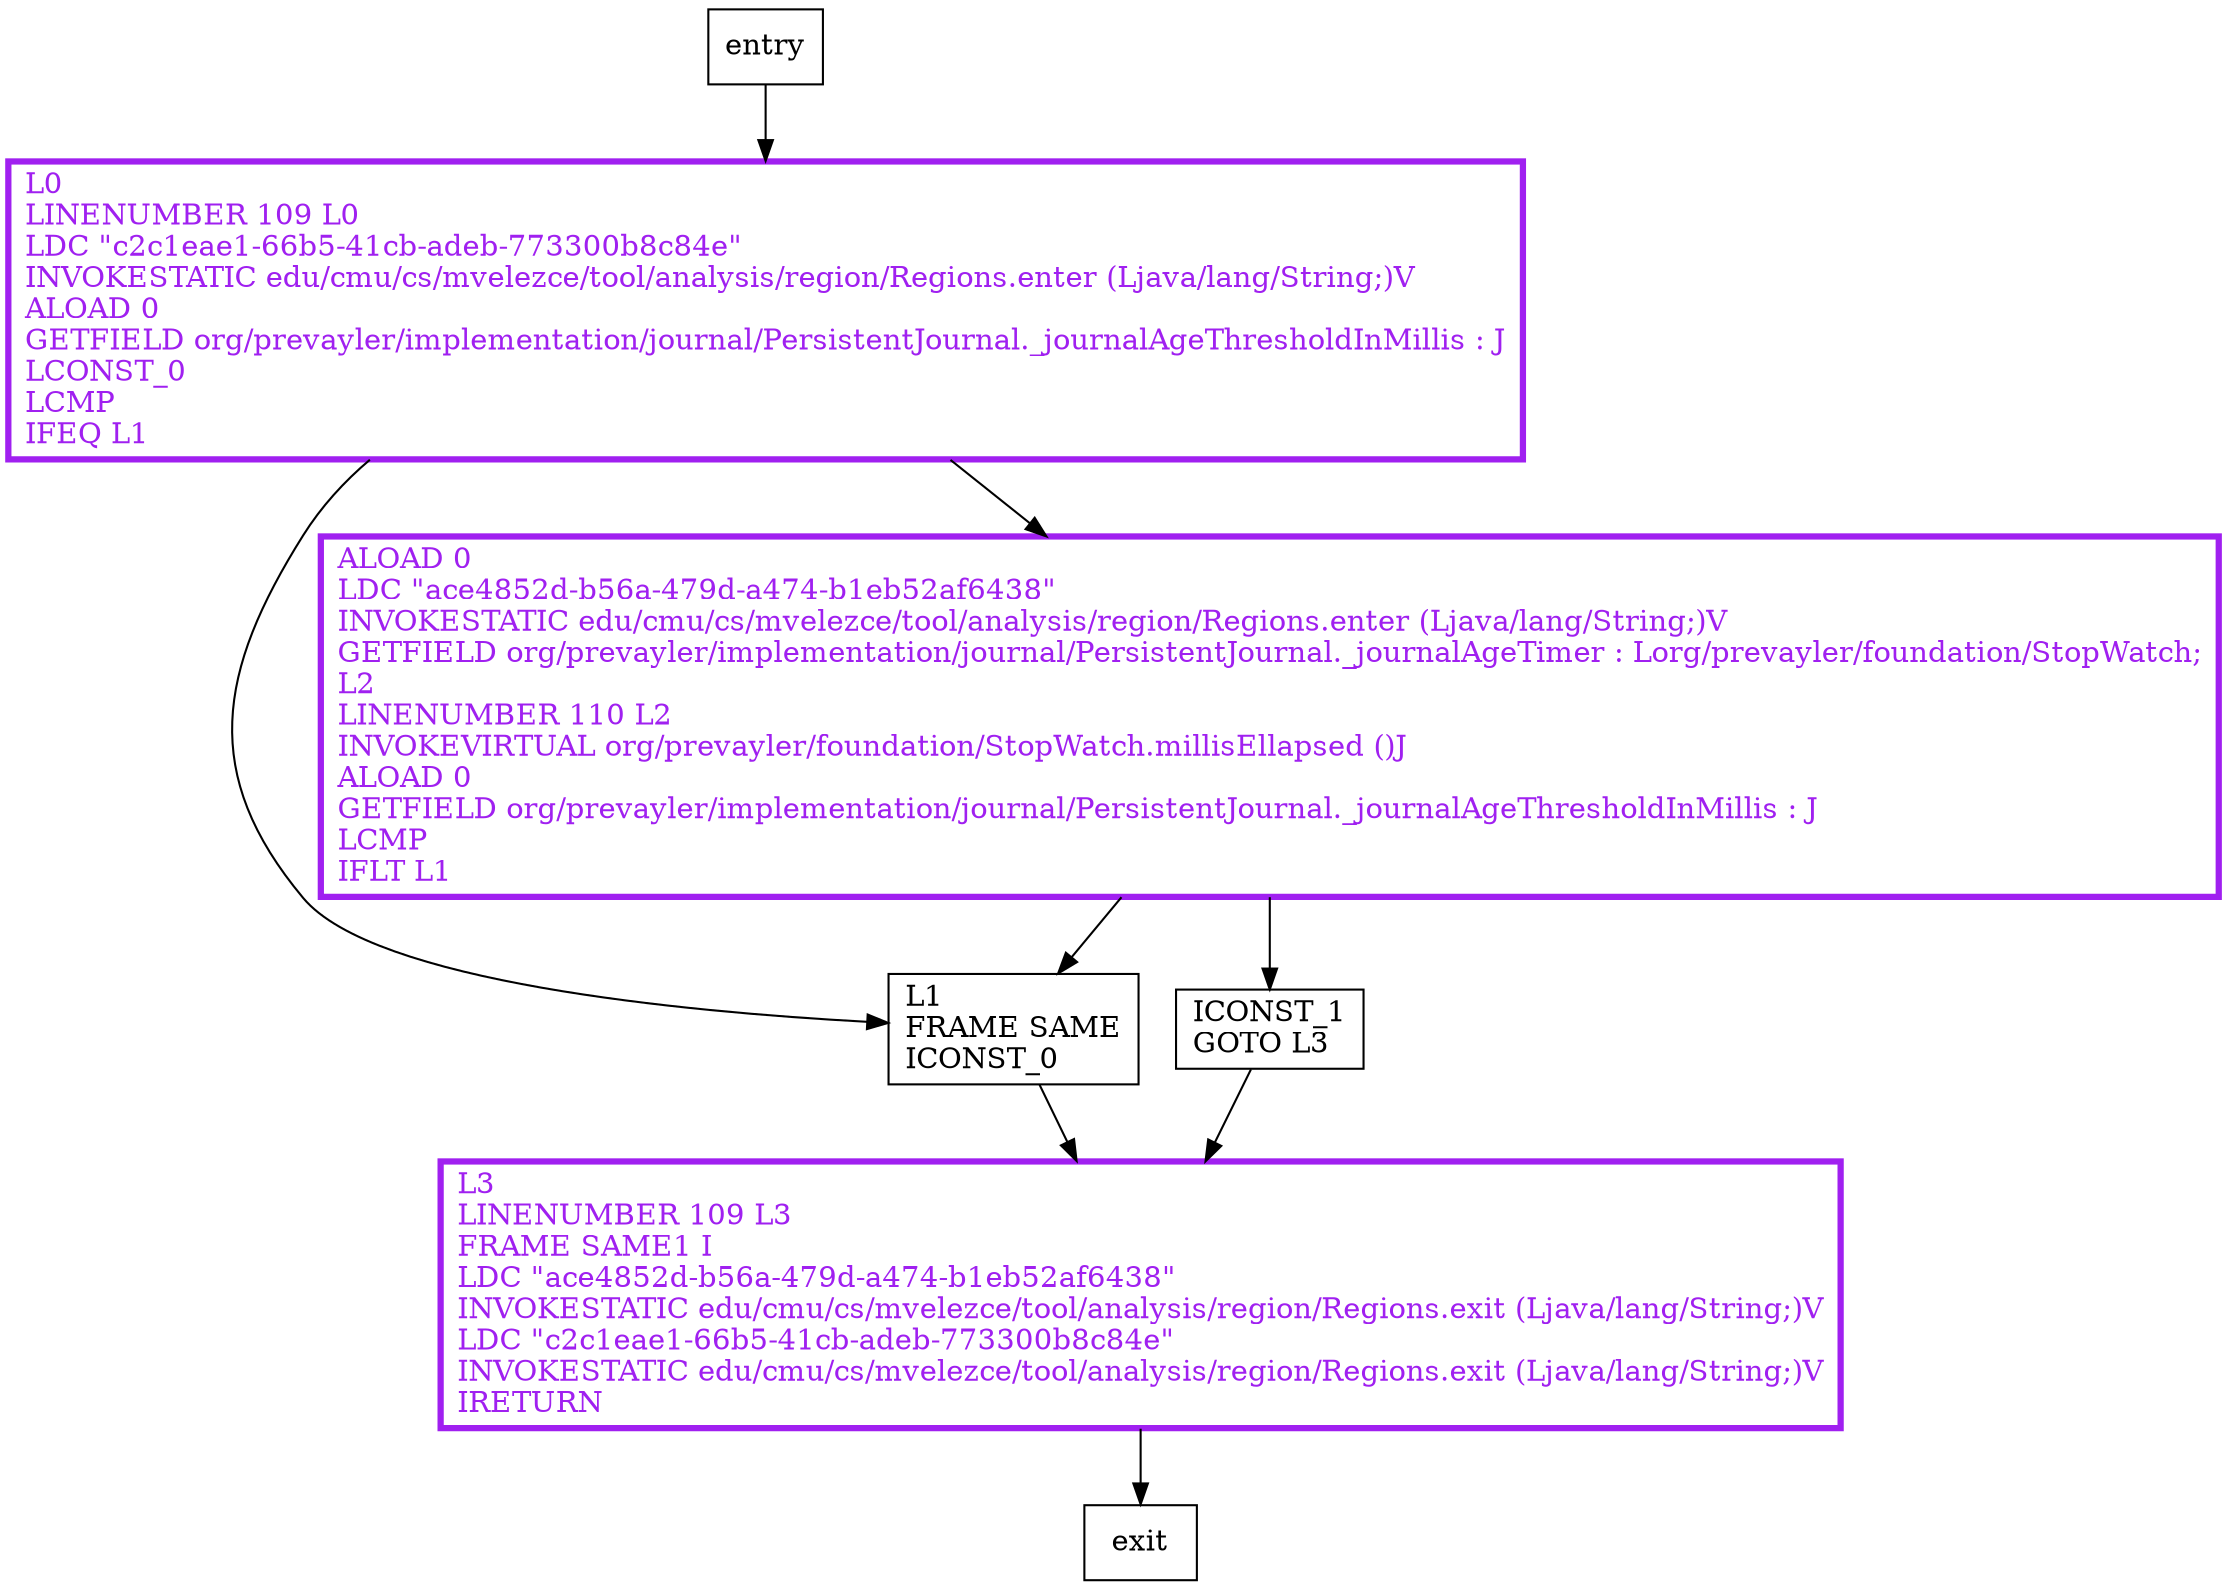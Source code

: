 digraph isOutputJournalTooOld {
node [shape=record];
1366677933 [label="L1\lFRAME SAME\lICONST_0\l"];
184996973 [label="ALOAD 0\lLDC \"ace4852d-b56a-479d-a474-b1eb52af6438\"\lINVOKESTATIC edu/cmu/cs/mvelezce/tool/analysis/region/Regions.enter (Ljava/lang/String;)V\lGETFIELD org/prevayler/implementation/journal/PersistentJournal._journalAgeTimer : Lorg/prevayler/foundation/StopWatch;\lL2\lLINENUMBER 110 L2\lINVOKEVIRTUAL org/prevayler/foundation/StopWatch.millisEllapsed ()J\lALOAD 0\lGETFIELD org/prevayler/implementation/journal/PersistentJournal._journalAgeThresholdInMillis : J\lLCMP\lIFLT L1\l"];
88094983 [label="L0\lLINENUMBER 109 L0\lLDC \"c2c1eae1-66b5-41cb-adeb-773300b8c84e\"\lINVOKESTATIC edu/cmu/cs/mvelezce/tool/analysis/region/Regions.enter (Ljava/lang/String;)V\lALOAD 0\lGETFIELD org/prevayler/implementation/journal/PersistentJournal._journalAgeThresholdInMillis : J\lLCONST_0\lLCMP\lIFEQ L1\l"];
106350019 [label="L3\lLINENUMBER 109 L3\lFRAME SAME1 I\lLDC \"ace4852d-b56a-479d-a474-b1eb52af6438\"\lINVOKESTATIC edu/cmu/cs/mvelezce/tool/analysis/region/Regions.exit (Ljava/lang/String;)V\lLDC \"c2c1eae1-66b5-41cb-adeb-773300b8c84e\"\lINVOKESTATIC edu/cmu/cs/mvelezce/tool/analysis/region/Regions.exit (Ljava/lang/String;)V\lIRETURN\l"];
39476366 [label="ICONST_1\lGOTO L3\l"];
entry;
exit;
entry -> 88094983;
1366677933 -> 106350019;
184996973 -> 1366677933;
184996973 -> 39476366;
88094983 -> 1366677933;
88094983 -> 184996973;
106350019 -> exit;
39476366 -> 106350019;
184996973[fontcolor="purple", penwidth=3, color="purple"];
88094983[fontcolor="purple", penwidth=3, color="purple"];
106350019[fontcolor="purple", penwidth=3, color="purple"];
}
